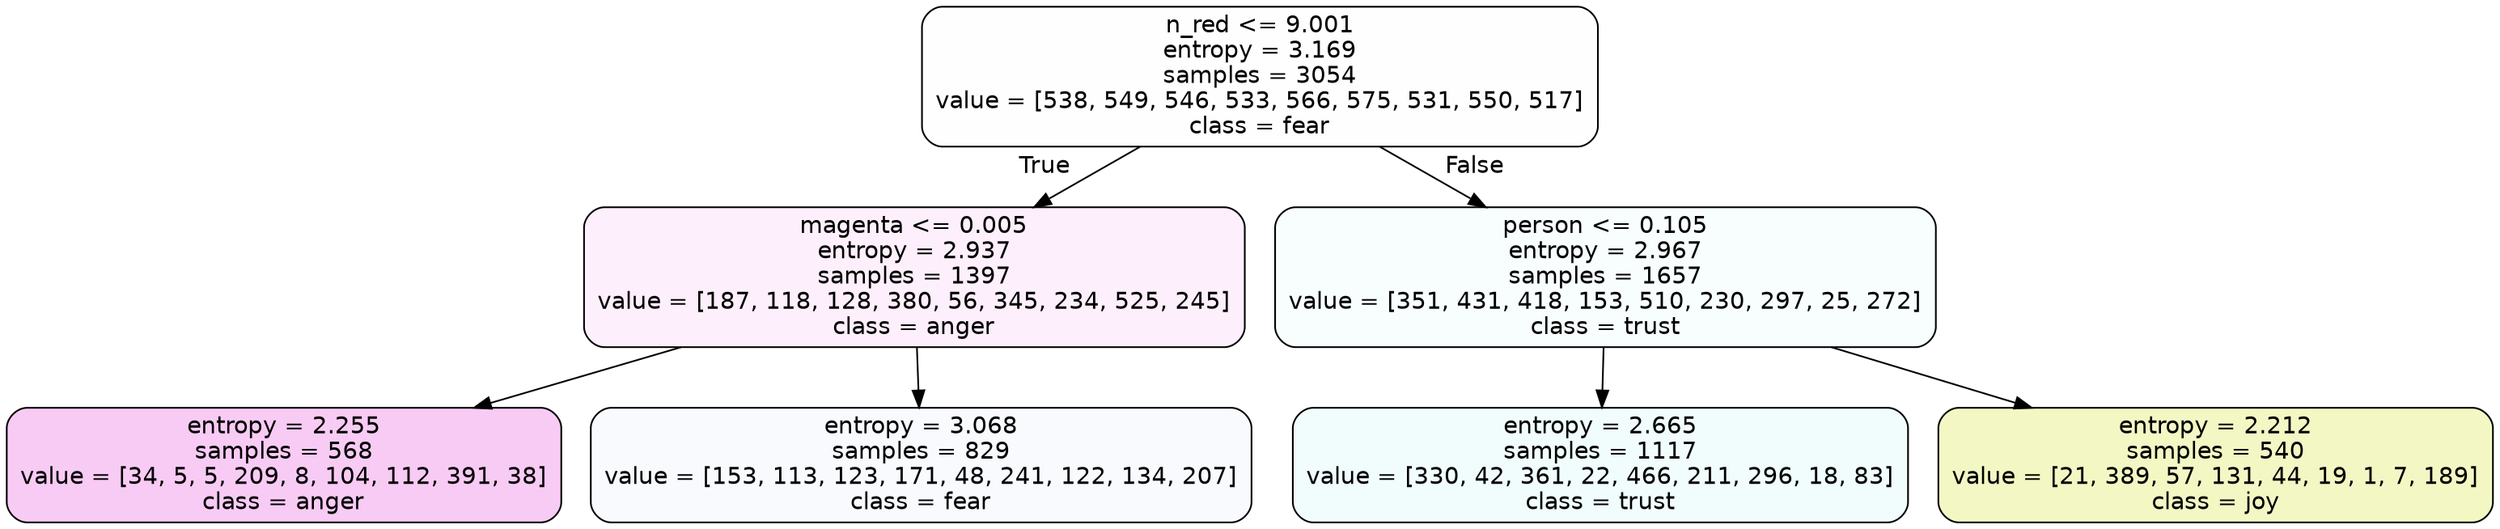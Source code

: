digraph Tree {
node [shape=box, style="filled, rounded", color="black", fontname=helvetica] ;
edge [fontname=helvetica] ;
0 [label="n_red <= 9.001\nentropy = 3.169\nsamples = 3054\nvalue = [538, 549, 546, 533, 566, 575, 531, 550, 517]\nclass = fear", fillcolor="#3964e501"] ;
1 [label="magenta <= 0.005\nentropy = 2.937\nsamples = 1397\nvalue = [187, 118, 128, 380, 56, 345, 234, 525, 245]\nclass = anger", fillcolor="#e539d714"] ;
0 -> 1 [labeldistance=2.5, labelangle=45, headlabel="True"] ;
2 [label="entropy = 2.255\nsamples = 568\nvalue = [34, 5, 5, 209, 8, 104, 112, 391, 38]\nclass = anger", fillcolor="#e539d743"] ;
1 -> 2 ;
3 [label="entropy = 3.068\nsamples = 829\nvalue = [153, 113, 123, 171, 48, 241, 122, 134, 207]\nclass = fear", fillcolor="#3964e508"] ;
1 -> 3 ;
4 [label="person <= 0.105\nentropy = 2.967\nsamples = 1657\nvalue = [351, 431, 418, 153, 510, 230, 297, 25, 272]\nclass = trust", fillcolor="#39d7e509"] ;
0 -> 4 [labeldistance=2.5, labelangle=-45, headlabel="False"] ;
5 [label="entropy = 2.665\nsamples = 1117\nvalue = [330, 42, 361, 22, 466, 211, 296, 18, 83]\nclass = trust", fillcolor="#39d7e512"] ;
4 -> 5 ;
6 [label="entropy = 2.212\nsamples = 540\nvalue = [21, 389, 57, 131, 44, 19, 1, 7, 189]\nclass = joy", fillcolor="#d7e5394c"] ;
4 -> 6 ;
}